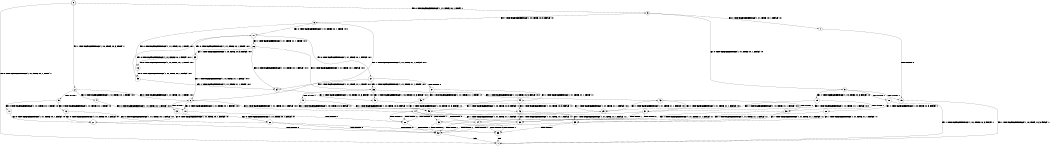 digraph BCG {
size = "7, 10.5";
center = TRUE;
node [shape = circle];
0 [peripheries = 2];
0 -> 1 [label = "EX !0 !ATOMIC_EXCH_BRANCH (1, +1, TRUE, +0, 1, TRUE) !::"];
0 -> 2 [label = "EX !1 !ATOMIC_EXCH_BRANCH (1, +0, TRUE, +0, 3, TRUE) !::"];
0 -> 3 [label = "EX !0 !ATOMIC_EXCH_BRANCH (1, +1, TRUE, +0, 1, TRUE) !::"];
2 -> 4 [label = "EX !0 !ATOMIC_EXCH_BRANCH (1, +1, TRUE, +0, 1, TRUE) !:0:1:"];
2 -> 5 [label = "TERMINATE !1"];
2 -> 6 [label = "EX !0 !ATOMIC_EXCH_BRANCH (1, +1, TRUE, +0, 1, TRUE) !:0:1:"];
3 -> 7 [label = "EX !0 !ATOMIC_EXCH_BRANCH (1, +1, TRUE, +0, 1, FALSE) !:0:"];
3 -> 8 [label = "EX !1 !ATOMIC_EXCH_BRANCH (1, +0, TRUE, +0, 3, FALSE) !:0:"];
3 -> 9 [label = "EX !0 !ATOMIC_EXCH_BRANCH (1, +1, TRUE, +0, 1, FALSE) !:0:"];
4 -> 10 [label = "EX !0 !ATOMIC_EXCH_BRANCH (1, +1, TRUE, +0, 1, FALSE) !:0:1:"];
5 -> 11 [label = "EX !0 !ATOMIC_EXCH_BRANCH (1, +1, TRUE, +0, 1, TRUE) !:0:"];
5 -> 12 [label = "EX !0 !ATOMIC_EXCH_BRANCH (1, +1, TRUE, +0, 1, TRUE) !:0:"];
6 -> 10 [label = "EX !0 !ATOMIC_EXCH_BRANCH (1, +1, TRUE, +0, 1, FALSE) !:0:1:"];
6 -> 13 [label = "TERMINATE !1"];
6 -> 14 [label = "EX !0 !ATOMIC_EXCH_BRANCH (1, +1, TRUE, +0, 1, FALSE) !:0:1:"];
7 -> 15 [label = "TERMINATE !0"];
8 -> 16 [label = "EX !0 !ATOMIC_EXCH_BRANCH (1, +1, TRUE, +0, 1, TRUE) !:0:1:"];
8 -> 6 [label = "EX !1 !ATOMIC_EXCH_BRANCH (1, +1, TRUE, +1, 1, FALSE) !:0:1:"];
8 -> 17 [label = "EX !0 !ATOMIC_EXCH_BRANCH (1, +1, TRUE, +0, 1, TRUE) !:0:1:"];
9 -> 15 [label = "TERMINATE !0"];
9 -> 18 [label = "TERMINATE !0"];
9 -> 19 [label = "EX !1 !ATOMIC_EXCH_BRANCH (1, +0, TRUE, +0, 3, FALSE) !:0:"];
10 -> 20 [label = "TERMINATE !0"];
11 -> 21 [label = "EX !0 !ATOMIC_EXCH_BRANCH (1, +1, TRUE, +0, 1, FALSE) !:0:"];
12 -> 21 [label = "EX !0 !ATOMIC_EXCH_BRANCH (1, +1, TRUE, +0, 1, FALSE) !:0:"];
12 -> 22 [label = "EX !0 !ATOMIC_EXCH_BRANCH (1, +1, TRUE, +0, 1, FALSE) !:0:"];
13 -> 21 [label = "EX !0 !ATOMIC_EXCH_BRANCH (1, +1, TRUE, +0, 1, FALSE) !:0:"];
13 -> 22 [label = "EX !0 !ATOMIC_EXCH_BRANCH (1, +1, TRUE, +0, 1, FALSE) !:0:"];
14 -> 20 [label = "TERMINATE !0"];
14 -> 23 [label = "TERMINATE !1"];
14 -> 24 [label = "TERMINATE !0"];
15 -> 1 [label = "EX !1 !ATOMIC_EXCH_BRANCH (1, +0, TRUE, +0, 3, FALSE) !::"];
16 -> 25 [label = "EX !0 !ATOMIC_EXCH_BRANCH (1, +1, TRUE, +0, 1, FALSE) !:0:1:"];
17 -> 25 [label = "EX !0 !ATOMIC_EXCH_BRANCH (1, +1, TRUE, +0, 1, FALSE) !:0:1:"];
17 -> 26 [label = "EX !1 !ATOMIC_EXCH_BRANCH (1, +1, TRUE, +1, 1, TRUE) !:0:1:"];
17 -> 27 [label = "EX !0 !ATOMIC_EXCH_BRANCH (1, +1, TRUE, +0, 1, FALSE) !:0:1:"];
18 -> 1 [label = "EX !1 !ATOMIC_EXCH_BRANCH (1, +0, TRUE, +0, 3, FALSE) !::"];
18 -> 28 [label = "EX !1 !ATOMIC_EXCH_BRANCH (1, +0, TRUE, +0, 3, FALSE) !::"];
19 -> 29 [label = "EX !1 !ATOMIC_EXCH_BRANCH (1, +1, TRUE, +1, 1, FALSE) !:0:1:"];
19 -> 30 [label = "TERMINATE !0"];
19 -> 31 [label = "EX !1 !ATOMIC_EXCH_BRANCH (1, +1, TRUE, +1, 1, FALSE) !:0:1:"];
20 -> 32 [label = "TERMINATE !1"];
21 -> 32 [label = "TERMINATE !0"];
22 -> 32 [label = "TERMINATE !0"];
22 -> 33 [label = "TERMINATE !0"];
23 -> 32 [label = "TERMINATE !0"];
23 -> 33 [label = "TERMINATE !0"];
24 -> 32 [label = "TERMINATE !1"];
24 -> 33 [label = "TERMINATE !1"];
25 -> 34 [label = "EX !1 !ATOMIC_EXCH_BRANCH (1, +1, TRUE, +1, 1, TRUE) !:0:1:"];
26 -> 34 [label = "EX !0 !ATOMIC_EXCH_BRANCH (1, +1, TRUE, +0, 1, FALSE) !:0:1:"];
26 -> 35 [label = "EX !1 !ATOMIC_EXCH_BRANCH (1, +0, TRUE, +0, 3, FALSE) !:0:1:"];
26 -> 36 [label = "EX !0 !ATOMIC_EXCH_BRANCH (1, +1, TRUE, +0, 1, FALSE) !:0:1:"];
27 -> 34 [label = "EX !1 !ATOMIC_EXCH_BRANCH (1, +1, TRUE, +1, 1, TRUE) !:0:1:"];
27 -> 37 [label = "TERMINATE !0"];
27 -> 36 [label = "EX !1 !ATOMIC_EXCH_BRANCH (1, +1, TRUE, +1, 1, TRUE) !:0:1:"];
28 -> 38 [label = "EX !1 !ATOMIC_EXCH_BRANCH (1, +1, TRUE, +1, 1, FALSE) !:1:"];
28 -> 39 [label = "EX !1 !ATOMIC_EXCH_BRANCH (1, +1, TRUE, +1, 1, FALSE) !:1:"];
29 -> 20 [label = "TERMINATE !0"];
30 -> 38 [label = "EX !1 !ATOMIC_EXCH_BRANCH (1, +1, TRUE, +1, 1, FALSE) !:1:"];
30 -> 39 [label = "EX !1 !ATOMIC_EXCH_BRANCH (1, +1, TRUE, +1, 1, FALSE) !:1:"];
31 -> 20 [label = "TERMINATE !0"];
31 -> 23 [label = "TERMINATE !1"];
31 -> 24 [label = "TERMINATE !0"];
32 -> 1 [label = "exit"];
33 -> 1 [label = "exit"];
34 -> 40 [label = "EX !1 !ATOMIC_EXCH_BRANCH (1, +0, TRUE, +0, 3, FALSE) !:0:1:"];
35 -> 16 [label = "EX !0 !ATOMIC_EXCH_BRANCH (1, +1, TRUE, +0, 1, TRUE) !:0:1:"];
35 -> 6 [label = "EX !1 !ATOMIC_EXCH_BRANCH (1, +1, TRUE, +1, 1, FALSE) !:0:1:"];
35 -> 17 [label = "EX !0 !ATOMIC_EXCH_BRANCH (1, +1, TRUE, +0, 1, TRUE) !:0:1:"];
36 -> 40 [label = "EX !1 !ATOMIC_EXCH_BRANCH (1, +0, TRUE, +0, 3, FALSE) !:0:1:"];
36 -> 41 [label = "TERMINATE !0"];
36 -> 42 [label = "EX !1 !ATOMIC_EXCH_BRANCH (1, +0, TRUE, +0, 3, FALSE) !:0:1:"];
37 -> 43 [label = "EX !1 !ATOMIC_EXCH_BRANCH (1, +1, TRUE, +1, 1, TRUE) !:1:"];
37 -> 44 [label = "EX !1 !ATOMIC_EXCH_BRANCH (1, +1, TRUE, +1, 1, TRUE) !:1:"];
38 -> 32 [label = "TERMINATE !1"];
39 -> 32 [label = "TERMINATE !1"];
39 -> 33 [label = "TERMINATE !1"];
40 -> 29 [label = "EX !1 !ATOMIC_EXCH_BRANCH (1, +1, TRUE, +1, 1, FALSE) !:0:1:"];
41 -> 45 [label = "EX !1 !ATOMIC_EXCH_BRANCH (1, +0, TRUE, +0, 3, FALSE) !:1:"];
41 -> 46 [label = "EX !1 !ATOMIC_EXCH_BRANCH (1, +0, TRUE, +0, 3, FALSE) !:1:"];
42 -> 29 [label = "EX !1 !ATOMIC_EXCH_BRANCH (1, +1, TRUE, +1, 1, FALSE) !:0:1:"];
42 -> 30 [label = "TERMINATE !0"];
42 -> 31 [label = "EX !1 !ATOMIC_EXCH_BRANCH (1, +1, TRUE, +1, 1, FALSE) !:0:1:"];
43 -> 45 [label = "EX !1 !ATOMIC_EXCH_BRANCH (1, +0, TRUE, +0, 3, FALSE) !:1:"];
44 -> 45 [label = "EX !1 !ATOMIC_EXCH_BRANCH (1, +0, TRUE, +0, 3, FALSE) !:1:"];
44 -> 46 [label = "EX !1 !ATOMIC_EXCH_BRANCH (1, +0, TRUE, +0, 3, FALSE) !:1:"];
45 -> 38 [label = "EX !1 !ATOMIC_EXCH_BRANCH (1, +1, TRUE, +1, 1, FALSE) !:1:"];
46 -> 38 [label = "EX !1 !ATOMIC_EXCH_BRANCH (1, +1, TRUE, +1, 1, FALSE) !:1:"];
46 -> 39 [label = "EX !1 !ATOMIC_EXCH_BRANCH (1, +1, TRUE, +1, 1, FALSE) !:1:"];
}
